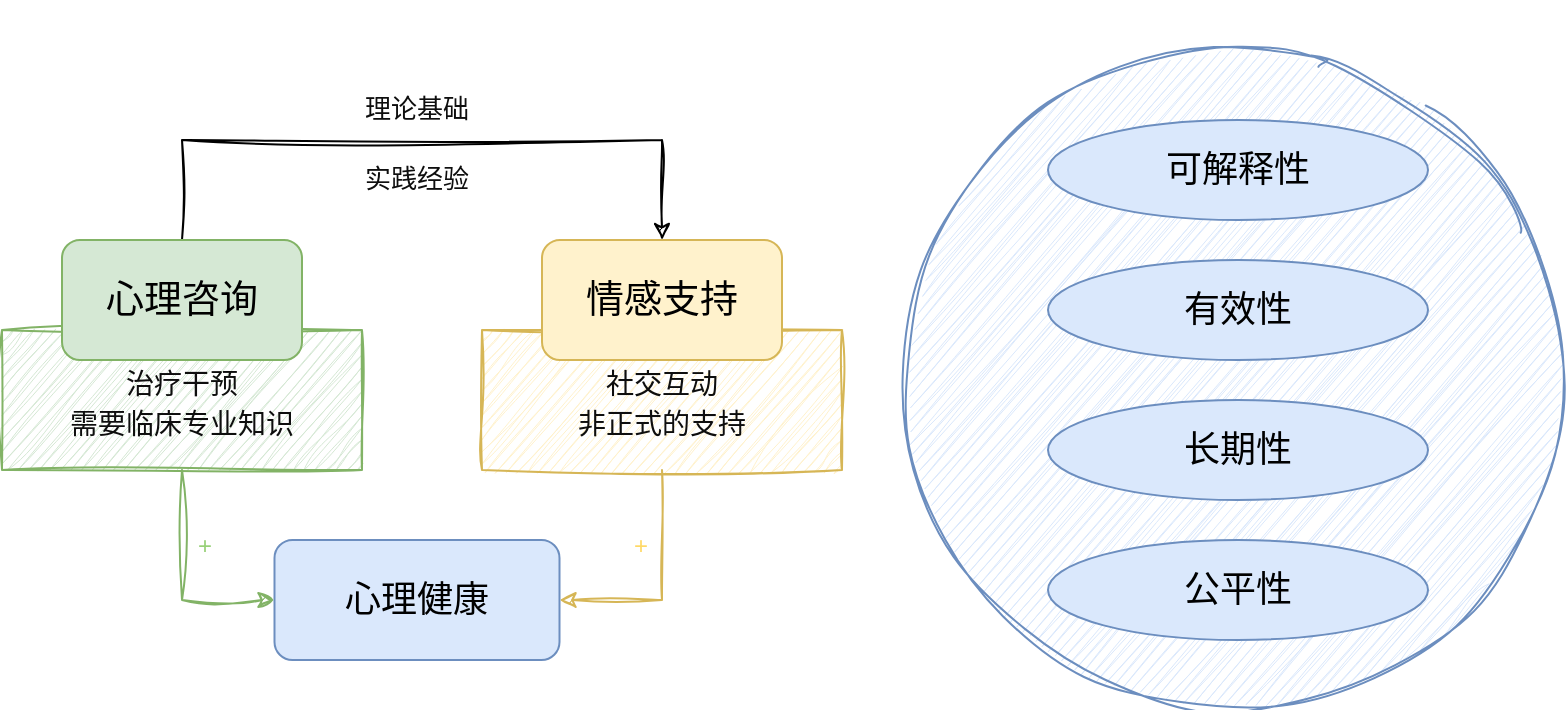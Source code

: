 <mxfile version="27.1.5">
  <diagram name="第 1 页" id="1yVaYk0rBe0aMYbrsP3v">
    <mxGraphModel dx="953" dy="556" grid="0" gridSize="10" guides="1" tooltips="1" connect="1" arrows="1" fold="1" page="1" pageScale="1" pageWidth="888" pageHeight="500" math="0" shadow="0">
      <root>
        <mxCell id="0" />
        <mxCell id="1" parent="0" />
        <mxCell id="ekbLbkOoTWBVTehAWl5b-20" value="" style="ellipse;whiteSpace=wrap;html=1;aspect=fixed;fillColor=#dae8fc;strokeColor=#6c8ebf;shadow=0;sketch=1;curveFitting=1;jiggle=2;" parent="1" vertex="1">
          <mxGeometry x="487" y="74" width="330" height="330" as="geometry" />
        </mxCell>
        <mxCell id="ekbLbkOoTWBVTehAWl5b-21" value="" style="rounded=0;whiteSpace=wrap;html=1;strokeColor=none;" parent="1" vertex="1">
          <mxGeometry x="276" y="218" width="180" height="70" as="geometry" />
        </mxCell>
        <mxCell id="ekbLbkOoTWBVTehAWl5b-26" style="edgeStyle=orthogonalEdgeStyle;rounded=0;orthogonalLoop=1;jettySize=auto;html=1;entryX=1;entryY=0.5;entryDx=0;entryDy=0;fillColor=#fff2cc;strokeColor=#d6b656;exitX=0.5;exitY=1;exitDx=0;exitDy=0;sketch=1;curveFitting=1;jiggle=2;" parent="1" source="ekbLbkOoTWBVTehAWl5b-4" target="ekbLbkOoTWBVTehAWl5b-30" edge="1">
          <mxGeometry relative="1" as="geometry">
            <mxPoint x="338.5" y="350" as="targetPoint" />
          </mxGeometry>
        </mxCell>
        <mxCell id="ekbLbkOoTWBVTehAWl5b-4" value="&lt;p class=&quot;p1&quot; style=&quot;margin: 0px; font-variant-numeric: normal; font-variant-east-asian: normal; font-variant-alternates: normal; font-size-adjust: none; font-kerning: auto; font-optical-sizing: auto; font-feature-settings: normal; font-variation-settings: normal; font-variant-position: normal; font-stretch: normal; line-height: normal;&quot;&gt;&lt;font face=&quot;Comic Sans MS&quot; color=&quot;#0e0e0e&quot;&gt;社交互动&lt;/font&gt;&lt;/p&gt;&lt;p class=&quot;p1&quot; style=&quot;margin: 0px; font-variant-numeric: normal; font-variant-east-asian: normal; font-variant-alternates: normal; font-size-adjust: none; font-kerning: auto; font-optical-sizing: auto; font-feature-settings: normal; font-variation-settings: normal; font-variant-position: normal; font-stretch: normal; line-height: normal;&quot;&gt;&lt;font face=&quot;Comic Sans MS&quot; color=&quot;#0e0e0e&quot;&gt;非正式的支持&lt;/font&gt;&lt;/p&gt;" style="whiteSpace=wrap;html=1;sketch=1;curveFitting=1;jiggle=2;fillColor=#fff2cc;strokeColor=#d6b656;fontSize=14;align=center;" parent="1" vertex="1">
          <mxGeometry x="276" y="215" width="180" height="70" as="geometry" />
        </mxCell>
        <mxCell id="ekbLbkOoTWBVTehAWl5b-25" style="edgeStyle=orthogonalEdgeStyle;rounded=0;orthogonalLoop=1;jettySize=auto;html=1;entryX=0;entryY=0.5;entryDx=0;entryDy=0;fillColor=#d5e8d4;strokeColor=#82b366;sketch=1;curveFitting=1;jiggle=2;" parent="1" source="ekbLbkOoTWBVTehAWl5b-3" target="ekbLbkOoTWBVTehAWl5b-30" edge="1">
          <mxGeometry relative="1" as="geometry">
            <mxPoint x="148.5" y="350" as="targetPoint" />
          </mxGeometry>
        </mxCell>
        <mxCell id="ekbLbkOoTWBVTehAWl5b-3" value="&lt;p style=&quot;margin: 0px; font-variant-numeric: normal; font-variant-east-asian: normal; font-variant-alternates: normal; font-size-adjust: none; font-kerning: auto; font-optical-sizing: auto; font-feature-settings: normal; font-variation-settings: normal; font-variant-position: normal; font-stretch: normal; line-height: normal; color: rgb(14, 14, 14);&quot; class=&quot;p1&quot;&gt;&lt;font face=&quot;Comic Sans MS&quot;&gt;治疗干预&lt;/font&gt;&lt;/p&gt;&lt;p style=&quot;margin: 0px; font-variant-numeric: normal; font-variant-east-asian: normal; font-variant-alternates: normal; font-size-adjust: none; font-kerning: auto; font-optical-sizing: auto; font-feature-settings: normal; font-variation-settings: normal; font-variant-position: normal; font-stretch: normal; line-height: normal; color: rgb(14, 14, 14);&quot; class=&quot;p1&quot;&gt;&lt;font face=&quot;Comic Sans MS&quot;&gt;需要临床专业知识&lt;/font&gt;&lt;/p&gt;" style="whiteSpace=wrap;html=1;sketch=1;curveFitting=1;jiggle=2;fillColor=#d5e8d4;strokeColor=#82b366;align=center;fontSize=14;" parent="1" vertex="1">
          <mxGeometry x="36" y="215" width="180" height="70" as="geometry" />
        </mxCell>
        <mxCell id="ekbLbkOoTWBVTehAWl5b-12" style="edgeStyle=orthogonalEdgeStyle;rounded=0;orthogonalLoop=1;jettySize=auto;html=1;entryX=0.5;entryY=0;entryDx=0;entryDy=0;exitX=0.5;exitY=0;exitDx=0;exitDy=0;sketch=1;curveFitting=1;jiggle=2;" parent="1" source="ekbLbkOoTWBVTehAWl5b-1" target="ekbLbkOoTWBVTehAWl5b-2" edge="1">
          <mxGeometry relative="1" as="geometry">
            <Array as="points">
              <mxPoint x="126" y="120" />
              <mxPoint x="366" y="120" />
            </Array>
          </mxGeometry>
        </mxCell>
        <mxCell id="ekbLbkOoTWBVTehAWl5b-1" value="&lt;font style=&quot;font-size: 19px;&quot; face=&quot;Comic Sans MS&quot;&gt;心理咨询&lt;/font&gt;" style="rounded=1;whiteSpace=wrap;html=1;fillColor=#d5e8d4;strokeColor=#82b366;" parent="1" vertex="1">
          <mxGeometry x="66" y="170" width="120" height="60" as="geometry" />
        </mxCell>
        <mxCell id="ekbLbkOoTWBVTehAWl5b-2" value="&lt;font style=&quot;font-size: 19px;&quot; face=&quot;Comic Sans MS&quot;&gt;情感支持&lt;/font&gt;" style="rounded=1;whiteSpace=wrap;html=1;fillColor=#fff2cc;strokeColor=#d6b656;" parent="1" vertex="1">
          <mxGeometry x="306" y="170" width="120" height="60" as="geometry" />
        </mxCell>
        <mxCell id="ekbLbkOoTWBVTehAWl5b-13" value="&lt;p class=&quot;p1&quot; style=&quot;margin: 0px; font-variant-numeric: normal; font-variant-east-asian: normal; font-variant-alternates: normal; font-size-adjust: none; font-kerning: auto; font-optical-sizing: auto; font-feature-settings: normal; font-variation-settings: normal; font-variant-position: normal; font-stretch: normal; line-height: normal; color: rgb(14, 14, 14); text-align: start; text-wrap-mode: wrap;&quot;&gt;&lt;br&gt;&lt;/p&gt;" style="text;html=1;align=center;verticalAlign=middle;resizable=0;points=[];autosize=1;strokeColor=none;fillColor=none;fontSize=13;fontFamily=Comic Sans MS;fontStyle=0" parent="1" vertex="1">
          <mxGeometry x="374" y="50" width="20" height="30" as="geometry" />
        </mxCell>
        <mxCell id="ekbLbkOoTWBVTehAWl5b-19" value="&lt;p class=&quot;p1&quot; style=&quot;font-variant-numeric: normal; font-variant-east-asian: normal; font-variant-alternates: normal; font-size-adjust: none; font-kerning: auto; font-optical-sizing: auto; font-feature-settings: normal; font-variation-settings: normal; font-variant-position: normal; font-stretch: normal; font-size: 13px; line-height: normal; font-family: &amp;quot;Comic Sans MS&amp;quot;; margin: 0px; color: rgb(14, 14, 14);&quot;&gt;理论基础&lt;/p&gt;&lt;p class=&quot;p1&quot; style=&quot;font-variant-numeric: normal; font-variant-east-asian: normal; font-variant-alternates: normal; font-size-adjust: none; font-kerning: auto; font-optical-sizing: auto; font-feature-settings: normal; font-variation-settings: normal; font-variant-position: normal; font-stretch: normal; font-size: 13px; line-height: normal; font-family: &amp;quot;Comic Sans MS&amp;quot;; margin: 0px; color: rgb(14, 14, 14);&quot;&gt;&lt;br&gt;&lt;/p&gt;&lt;p class=&quot;p1&quot; style=&quot;font-variant-numeric: normal; font-variant-east-asian: normal; font-variant-alternates: normal; font-size-adjust: none; font-kerning: auto; font-optical-sizing: auto; font-feature-settings: normal; font-variation-settings: normal; font-variant-position: normal; font-stretch: normal; font-size: 13px; line-height: normal; font-family: &amp;quot;Comic Sans MS&amp;quot;; margin: 0px; color: rgb(14, 14, 14);&quot;&gt;实践经验&lt;/p&gt;" style="rounded=0;whiteSpace=wrap;html=1;fillColor=none;strokeColor=none;align=center;" parent="1" vertex="1">
          <mxGeometry x="156" y="90" width="175" height="60" as="geometry" />
        </mxCell>
        <mxCell id="ekbLbkOoTWBVTehAWl5b-30" value="&lt;span style=&quot;font-family: &amp;quot;Comic Sans MS&amp;quot;; font-size: 18px;&quot;&gt;心理健康&lt;/span&gt;" style="rounded=1;whiteSpace=wrap;html=1;fillColor=#dae8fc;strokeColor=#6c8ebf;" parent="1" vertex="1">
          <mxGeometry x="172.25" y="320" width="142.5" height="60" as="geometry" />
        </mxCell>
        <mxCell id="ekbLbkOoTWBVTehAWl5b-31" value="&lt;span style=&quot;font-family: &amp;quot;Comic Sans MS&amp;quot;; font-size: 18px;&quot;&gt;可解释性&lt;/span&gt;" style="ellipse;whiteSpace=wrap;html=1;fillColor=#dae8fc;strokeColor=#6c8ebf;" parent="1" vertex="1">
          <mxGeometry x="559" y="110" width="190" height="50" as="geometry" />
        </mxCell>
        <mxCell id="ekbLbkOoTWBVTehAWl5b-32" value="&lt;font face=&quot;Comic Sans MS&quot;&gt;&lt;span style=&quot;font-size: 18px;&quot;&gt;有效性&lt;/span&gt;&lt;/font&gt;" style="ellipse;whiteSpace=wrap;html=1;fillColor=#dae8fc;strokeColor=#6c8ebf;" parent="1" vertex="1">
          <mxGeometry x="559" y="180" width="190" height="50" as="geometry" />
        </mxCell>
        <mxCell id="ekbLbkOoTWBVTehAWl5b-33" value="&lt;font face=&quot;Comic Sans MS&quot;&gt;&lt;span style=&quot;font-size: 18px;&quot;&gt;公平性&lt;/span&gt;&lt;/font&gt;" style="ellipse;whiteSpace=wrap;html=1;fillColor=#dae8fc;strokeColor=#6c8ebf;" parent="1" vertex="1">
          <mxGeometry x="559" y="320" width="190" height="50" as="geometry" />
        </mxCell>
        <mxCell id="ekbLbkOoTWBVTehAWl5b-34" value="&lt;font face=&quot;Comic Sans MS&quot;&gt;&lt;span style=&quot;font-size: 18px;&quot;&gt;长期性&lt;/span&gt;&lt;/font&gt;" style="ellipse;whiteSpace=wrap;html=1;fillColor=#dae8fc;strokeColor=#6c8ebf;" parent="1" vertex="1">
          <mxGeometry x="559" y="250" width="190" height="50" as="geometry" />
        </mxCell>
        <mxCell id="ekbLbkOoTWBVTehAWl5b-35" value="&lt;font color=&quot;#97d077&quot;&gt;+&lt;/font&gt;" style="text;html=1;align=center;verticalAlign=middle;resizable=0;points=[];autosize=1;strokeColor=none;fillColor=none;" parent="1" vertex="1">
          <mxGeometry x="124" y="310" width="25" height="26" as="geometry" />
        </mxCell>
        <mxCell id="ekbLbkOoTWBVTehAWl5b-36" value="&lt;font color=&quot;#ffd966&quot;&gt;+&lt;/font&gt;" style="text;html=1;align=center;verticalAlign=middle;resizable=0;points=[];autosize=1;strokeColor=none;fillColor=none;" parent="1" vertex="1">
          <mxGeometry x="342" y="310" width="25" height="26" as="geometry" />
        </mxCell>
      </root>
    </mxGraphModel>
  </diagram>
</mxfile>
